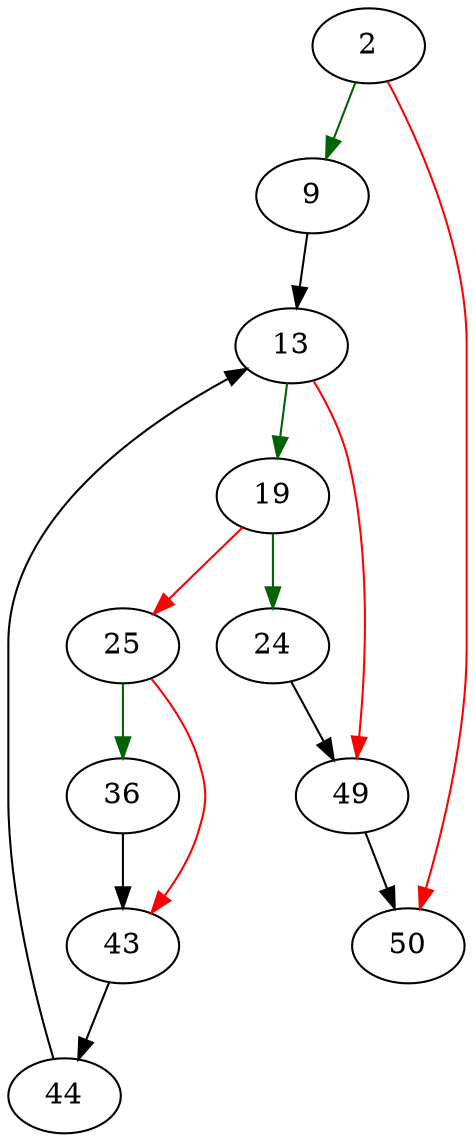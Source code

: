 strict digraph "sqlite3SrcListAssignCursors" {
	// Node definitions.
	2 [entry=true];
	9;
	50;
	13;
	19;
	49;
	24;
	25;
	36;
	43;
	44;

	// Edge definitions.
	2 -> 9 [
		color=darkgreen
		cond=true
	];
	2 -> 50 [
		color=red
		cond=false
	];
	9 -> 13;
	13 -> 19 [
		color=darkgreen
		cond=true
	];
	13 -> 49 [
		color=red
		cond=false
	];
	19 -> 24 [
		color=darkgreen
		cond=true
	];
	19 -> 25 [
		color=red
		cond=false
	];
	49 -> 50;
	24 -> 49;
	25 -> 36 [
		color=darkgreen
		cond=true
	];
	25 -> 43 [
		color=red
		cond=false
	];
	36 -> 43;
	43 -> 44;
	44 -> 13;
}